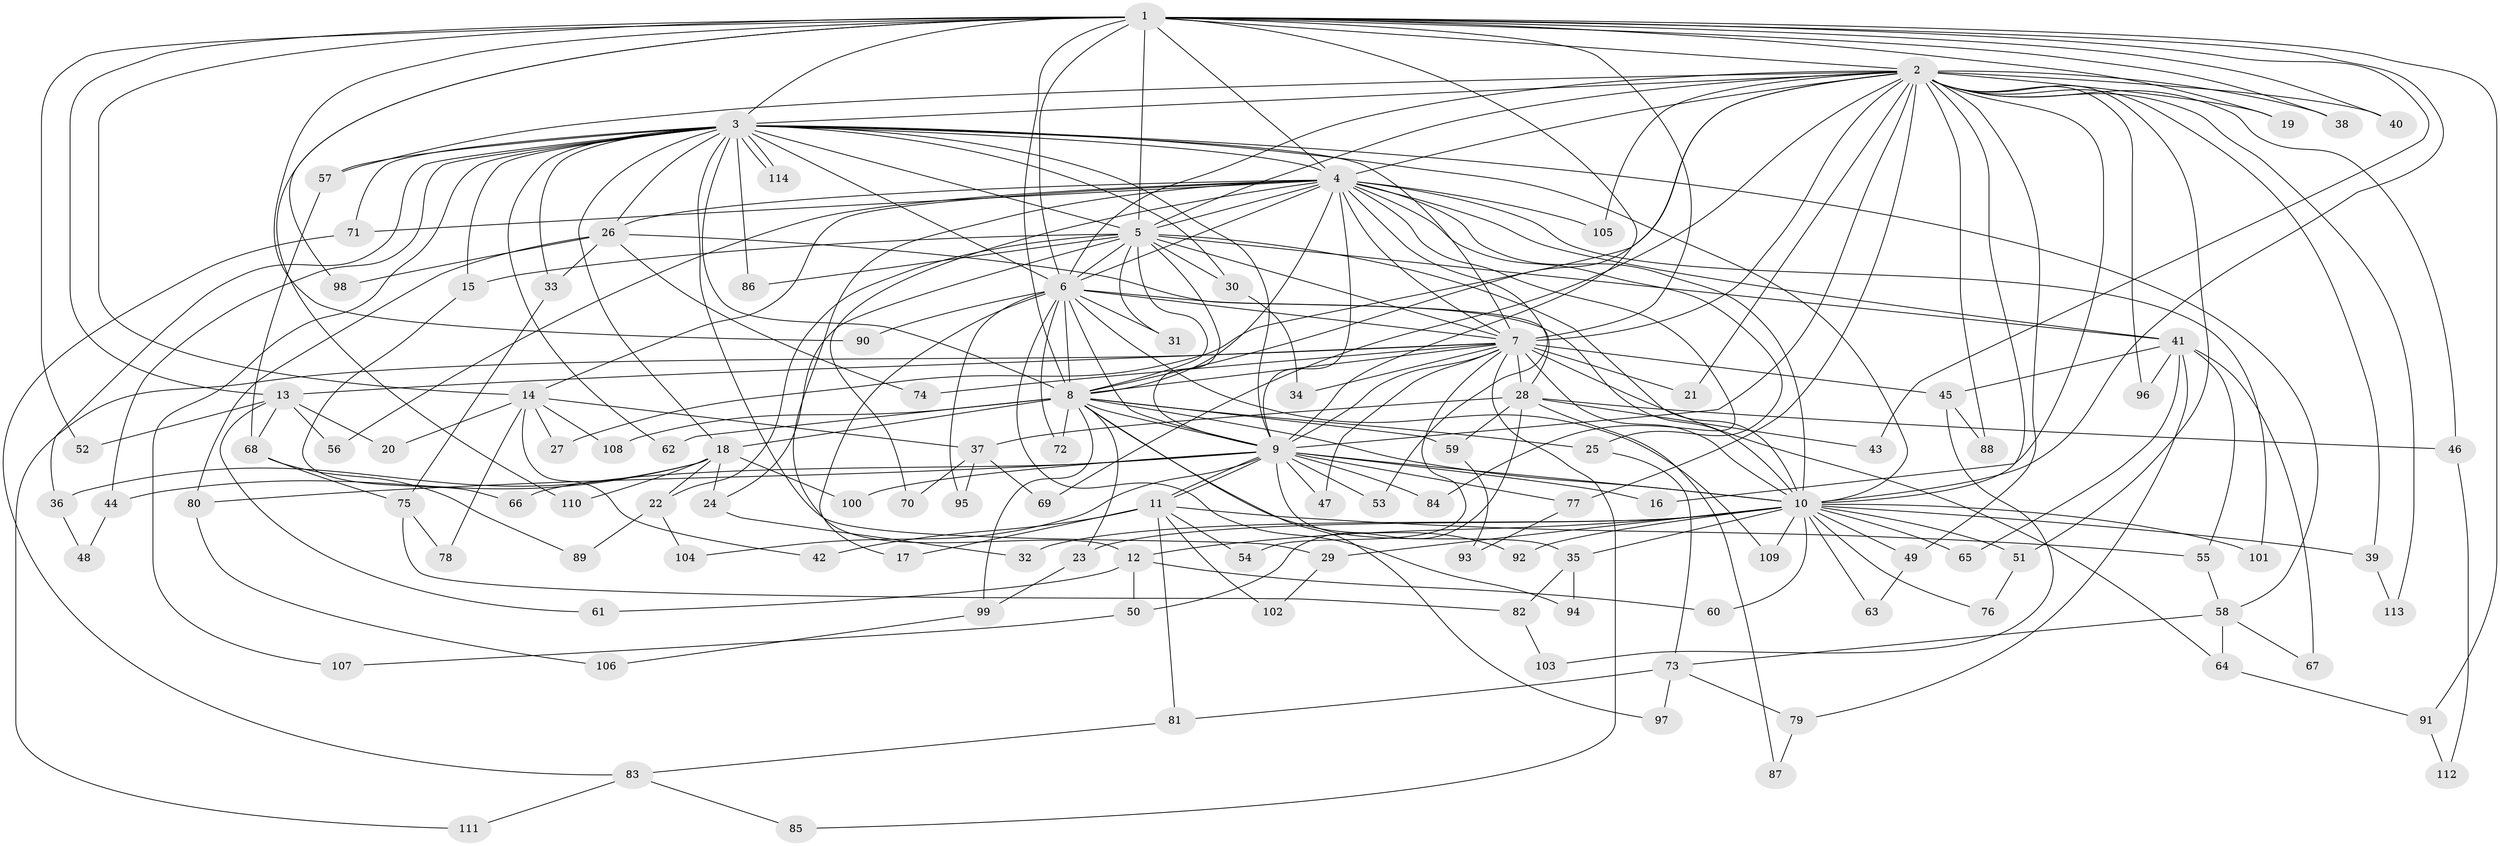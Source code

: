// coarse degree distribution, {22: 0.011363636363636364, 23: 0.011363636363636364, 30: 0.011363636363636364, 31: 0.011363636363636364, 12: 0.011363636363636364, 17: 0.011363636363636364, 18: 0.011363636363636364, 8: 0.03409090909090909, 4: 0.07954545454545454, 7: 0.03409090909090909, 3: 0.25, 2: 0.4431818181818182, 5: 0.022727272727272728, 9: 0.011363636363636364, 6: 0.011363636363636364, 1: 0.03409090909090909}
// Generated by graph-tools (version 1.1) at 2025/41/03/06/25 10:41:43]
// undirected, 114 vertices, 253 edges
graph export_dot {
graph [start="1"]
  node [color=gray90,style=filled];
  1;
  2;
  3;
  4;
  5;
  6;
  7;
  8;
  9;
  10;
  11;
  12;
  13;
  14;
  15;
  16;
  17;
  18;
  19;
  20;
  21;
  22;
  23;
  24;
  25;
  26;
  27;
  28;
  29;
  30;
  31;
  32;
  33;
  34;
  35;
  36;
  37;
  38;
  39;
  40;
  41;
  42;
  43;
  44;
  45;
  46;
  47;
  48;
  49;
  50;
  51;
  52;
  53;
  54;
  55;
  56;
  57;
  58;
  59;
  60;
  61;
  62;
  63;
  64;
  65;
  66;
  67;
  68;
  69;
  70;
  71;
  72;
  73;
  74;
  75;
  76;
  77;
  78;
  79;
  80;
  81;
  82;
  83;
  84;
  85;
  86;
  87;
  88;
  89;
  90;
  91;
  92;
  93;
  94;
  95;
  96;
  97;
  98;
  99;
  100;
  101;
  102;
  103;
  104;
  105;
  106;
  107;
  108;
  109;
  110;
  111;
  112;
  113;
  114;
  1 -- 2;
  1 -- 3;
  1 -- 4;
  1 -- 5;
  1 -- 6;
  1 -- 7;
  1 -- 8;
  1 -- 9;
  1 -- 10;
  1 -- 13;
  1 -- 14;
  1 -- 19;
  1 -- 38;
  1 -- 40;
  1 -- 43;
  1 -- 52;
  1 -- 90;
  1 -- 91;
  1 -- 98;
  1 -- 110;
  2 -- 3;
  2 -- 4;
  2 -- 5;
  2 -- 6;
  2 -- 7;
  2 -- 8;
  2 -- 9;
  2 -- 10;
  2 -- 16;
  2 -- 19;
  2 -- 21;
  2 -- 27;
  2 -- 38;
  2 -- 39;
  2 -- 40;
  2 -- 46;
  2 -- 49;
  2 -- 51;
  2 -- 57;
  2 -- 69;
  2 -- 77;
  2 -- 88;
  2 -- 96;
  2 -- 105;
  2 -- 113;
  3 -- 4;
  3 -- 5;
  3 -- 6;
  3 -- 7;
  3 -- 8;
  3 -- 9;
  3 -- 10;
  3 -- 15;
  3 -- 18;
  3 -- 26;
  3 -- 29;
  3 -- 30;
  3 -- 33;
  3 -- 36;
  3 -- 44;
  3 -- 57;
  3 -- 58;
  3 -- 62;
  3 -- 71;
  3 -- 86;
  3 -- 107;
  3 -- 114;
  3 -- 114;
  4 -- 5;
  4 -- 6;
  4 -- 7;
  4 -- 8;
  4 -- 9;
  4 -- 10;
  4 -- 12;
  4 -- 14;
  4 -- 25;
  4 -- 26;
  4 -- 41;
  4 -- 53;
  4 -- 56;
  4 -- 70;
  4 -- 71;
  4 -- 84;
  4 -- 101;
  4 -- 105;
  5 -- 6;
  5 -- 7;
  5 -- 8;
  5 -- 9;
  5 -- 10;
  5 -- 15;
  5 -- 22;
  5 -- 24;
  5 -- 30;
  5 -- 31;
  5 -- 41;
  5 -- 86;
  6 -- 7;
  6 -- 8;
  6 -- 9;
  6 -- 10;
  6 -- 17;
  6 -- 31;
  6 -- 72;
  6 -- 90;
  6 -- 94;
  6 -- 95;
  6 -- 109;
  7 -- 8;
  7 -- 9;
  7 -- 10;
  7 -- 13;
  7 -- 21;
  7 -- 28;
  7 -- 34;
  7 -- 45;
  7 -- 47;
  7 -- 54;
  7 -- 64;
  7 -- 74;
  7 -- 85;
  7 -- 111;
  8 -- 9;
  8 -- 10;
  8 -- 18;
  8 -- 23;
  8 -- 25;
  8 -- 59;
  8 -- 62;
  8 -- 72;
  8 -- 92;
  8 -- 97;
  8 -- 99;
  8 -- 108;
  9 -- 10;
  9 -- 11;
  9 -- 11;
  9 -- 16;
  9 -- 35;
  9 -- 47;
  9 -- 53;
  9 -- 66;
  9 -- 77;
  9 -- 80;
  9 -- 84;
  9 -- 100;
  9 -- 104;
  10 -- 12;
  10 -- 23;
  10 -- 29;
  10 -- 32;
  10 -- 35;
  10 -- 39;
  10 -- 49;
  10 -- 51;
  10 -- 60;
  10 -- 63;
  10 -- 65;
  10 -- 76;
  10 -- 92;
  10 -- 101;
  10 -- 109;
  11 -- 17;
  11 -- 42;
  11 -- 54;
  11 -- 55;
  11 -- 81;
  11 -- 102;
  12 -- 50;
  12 -- 60;
  12 -- 61;
  13 -- 20;
  13 -- 52;
  13 -- 56;
  13 -- 61;
  13 -- 68;
  14 -- 20;
  14 -- 27;
  14 -- 37;
  14 -- 42;
  14 -- 78;
  14 -- 108;
  15 -- 66;
  18 -- 22;
  18 -- 24;
  18 -- 36;
  18 -- 44;
  18 -- 100;
  18 -- 110;
  22 -- 89;
  22 -- 104;
  23 -- 99;
  24 -- 32;
  25 -- 73;
  26 -- 28;
  26 -- 33;
  26 -- 74;
  26 -- 80;
  26 -- 98;
  28 -- 37;
  28 -- 43;
  28 -- 46;
  28 -- 50;
  28 -- 59;
  28 -- 87;
  29 -- 102;
  30 -- 34;
  33 -- 75;
  35 -- 82;
  35 -- 94;
  36 -- 48;
  37 -- 69;
  37 -- 70;
  37 -- 95;
  39 -- 113;
  41 -- 45;
  41 -- 55;
  41 -- 65;
  41 -- 67;
  41 -- 79;
  41 -- 96;
  44 -- 48;
  45 -- 88;
  45 -- 103;
  46 -- 112;
  49 -- 63;
  50 -- 107;
  51 -- 76;
  55 -- 58;
  57 -- 68;
  58 -- 64;
  58 -- 67;
  58 -- 73;
  59 -- 93;
  64 -- 91;
  68 -- 75;
  68 -- 89;
  71 -- 83;
  73 -- 79;
  73 -- 81;
  73 -- 97;
  75 -- 78;
  75 -- 82;
  77 -- 93;
  79 -- 87;
  80 -- 106;
  81 -- 83;
  82 -- 103;
  83 -- 85;
  83 -- 111;
  91 -- 112;
  99 -- 106;
}
